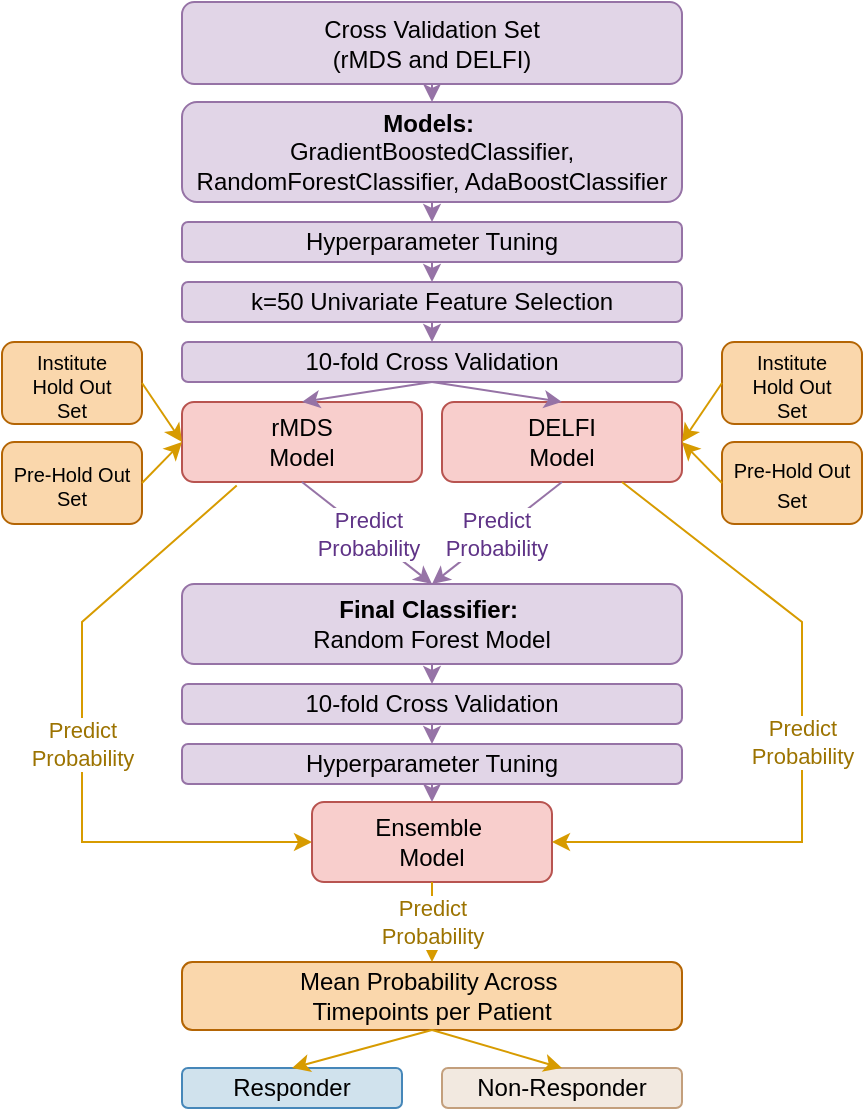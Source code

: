 <mxfile version="26.2.13">
  <diagram name="Page-1" id="-q89EJRB-zZkfKFPTA8b">
    <mxGraphModel dx="2068" dy="1192" grid="0" gridSize="10" guides="1" tooltips="1" connect="1" arrows="1" fold="1" page="1" pageScale="1" pageWidth="850" pageHeight="1100" math="0" shadow="0">
      <root>
        <mxCell id="0" />
        <mxCell id="1" parent="0" />
        <mxCell id="u-hOhd4zWrTqsM9MsUmE-5" value="" style="endArrow=classic;html=1;rounded=0;exitX=0.5;exitY=1;exitDx=0;exitDy=0;entryX=0.5;entryY=0;entryDx=0;entryDy=0;fillColor=#e1d5e7;strokeColor=#9673a6;" parent="1" source="saoKBA29gPFnScVLsJrS-1" target="u-hOhd4zWrTqsM9MsUmE-7" edge="1">
          <mxGeometry width="50" height="50" relative="1" as="geometry">
            <mxPoint x="347" y="57" as="sourcePoint" />
            <mxPoint x="422" y="58" as="targetPoint" />
          </mxGeometry>
        </mxCell>
        <mxCell id="u-hOhd4zWrTqsM9MsUmE-7" value="&lt;b&gt;Models:&amp;nbsp;&lt;/b&gt;&lt;div&gt;GradientBoostedClassifier, RandomForestClassifier, AdaBoostClassifier&lt;/div&gt;" style="rounded=1;whiteSpace=wrap;html=1;fillColor=#e1d5e7;strokeColor=#9673a6;" parent="1" vertex="1">
          <mxGeometry x="292" y="68" width="250" height="50" as="geometry" />
        </mxCell>
        <mxCell id="u-hOhd4zWrTqsM9MsUmE-9" value="Hyperparameter Tuning" style="rounded=1;whiteSpace=wrap;html=1;fillColor=#e1d5e7;strokeColor=#9673a6;" parent="1" vertex="1">
          <mxGeometry x="292" y="128" width="250" height="20" as="geometry" />
        </mxCell>
        <mxCell id="u-hOhd4zWrTqsM9MsUmE-10" value="k=50 Univariate Feature Selection" style="rounded=1;whiteSpace=wrap;html=1;fillColor=#e1d5e7;strokeColor=#9673a6;" parent="1" vertex="1">
          <mxGeometry x="292" y="158" width="250" height="20" as="geometry" />
        </mxCell>
        <mxCell id="u-hOhd4zWrTqsM9MsUmE-11" value="10-fold Cross Validation" style="rounded=1;whiteSpace=wrap;html=1;fillColor=#e1d5e7;strokeColor=#9673a6;" parent="1" vertex="1">
          <mxGeometry x="292" y="188" width="250" height="20" as="geometry" />
        </mxCell>
        <mxCell id="u-hOhd4zWrTqsM9MsUmE-15" value="DELFI&lt;div&gt;Model&lt;/div&gt;" style="rounded=1;whiteSpace=wrap;html=1;fillColor=#f8cecc;strokeColor=#b85450;" parent="1" vertex="1">
          <mxGeometry x="422" y="218" width="120" height="40" as="geometry" />
        </mxCell>
        <mxCell id="u-hOhd4zWrTqsM9MsUmE-16" value="rMDS&lt;div&gt;Model&lt;/div&gt;" style="rounded=1;whiteSpace=wrap;html=1;fillColor=#f8cecc;strokeColor=#b85450;" parent="1" vertex="1">
          <mxGeometry x="292" y="218" width="120" height="40" as="geometry" />
        </mxCell>
        <mxCell id="u-hOhd4zWrTqsM9MsUmE-17" value="" style="endArrow=classic;html=1;rounded=0;exitX=0.5;exitY=1;exitDx=0;exitDy=0;entryX=0.5;entryY=0;entryDx=0;entryDy=0;fillColor=#e1d5e7;strokeColor=#9673a6;" parent="1" source="u-hOhd4zWrTqsM9MsUmE-11" target="u-hOhd4zWrTqsM9MsUmE-16" edge="1">
          <mxGeometry width="50" height="50" relative="1" as="geometry">
            <mxPoint x="357" y="68" as="sourcePoint" />
            <mxPoint x="427" y="88" as="targetPoint" />
          </mxGeometry>
        </mxCell>
        <mxCell id="u-hOhd4zWrTqsM9MsUmE-18" value="" style="endArrow=classic;html=1;rounded=0;exitX=0.5;exitY=1;exitDx=0;exitDy=0;entryX=0.5;entryY=0;entryDx=0;entryDy=0;fillColor=#e1d5e7;strokeColor=#9673a6;" parent="1" source="u-hOhd4zWrTqsM9MsUmE-11" target="u-hOhd4zWrTqsM9MsUmE-15" edge="1">
          <mxGeometry width="50" height="50" relative="1" as="geometry">
            <mxPoint x="427" y="218" as="sourcePoint" />
            <mxPoint x="362" y="228" as="targetPoint" />
          </mxGeometry>
        </mxCell>
        <mxCell id="u-hOhd4zWrTqsM9MsUmE-19" value="&lt;b&gt;Final Classifier:&lt;/b&gt;&amp;nbsp;&lt;div&gt;Random Forest Model&lt;/div&gt;" style="rounded=1;whiteSpace=wrap;html=1;fillColor=#e1d5e7;strokeColor=#9673a6;" parent="1" vertex="1">
          <mxGeometry x="292" y="309" width="250" height="40" as="geometry" />
        </mxCell>
        <mxCell id="u-hOhd4zWrTqsM9MsUmE-20" value="Hyperparameter Tuning" style="rounded=1;whiteSpace=wrap;html=1;fillColor=#e1d5e7;strokeColor=#9673a6;" parent="1" vertex="1">
          <mxGeometry x="292" y="389" width="250" height="20" as="geometry" />
        </mxCell>
        <mxCell id="u-hOhd4zWrTqsM9MsUmE-21" value="10-fold Cross Validation" style="rounded=1;whiteSpace=wrap;html=1;fillColor=#e1d5e7;strokeColor=#9673a6;" parent="1" vertex="1">
          <mxGeometry x="292" y="359" width="250" height="20" as="geometry" />
        </mxCell>
        <mxCell id="u-hOhd4zWrTqsM9MsUmE-22" value="" style="endArrow=classic;html=1;rounded=0;exitX=0.5;exitY=1;exitDx=0;exitDy=0;entryX=0.5;entryY=0;entryDx=0;entryDy=0;fillColor=#e1d5e7;strokeColor=#9673a6;" parent="1" source="u-hOhd4zWrTqsM9MsUmE-7" target="u-hOhd4zWrTqsM9MsUmE-9" edge="1">
          <mxGeometry width="50" height="50" relative="1" as="geometry">
            <mxPoint x="357" y="68" as="sourcePoint" />
            <mxPoint x="427" y="88" as="targetPoint" />
          </mxGeometry>
        </mxCell>
        <mxCell id="u-hOhd4zWrTqsM9MsUmE-23" value="" style="endArrow=classic;html=1;rounded=0;exitX=0.5;exitY=1;exitDx=0;exitDy=0;entryX=0.5;entryY=0;entryDx=0;entryDy=0;fillColor=#e1d5e7;strokeColor=#9673a6;" parent="1" source="u-hOhd4zWrTqsM9MsUmE-9" target="u-hOhd4zWrTqsM9MsUmE-10" edge="1">
          <mxGeometry width="50" height="50" relative="1" as="geometry">
            <mxPoint x="357" y="68" as="sourcePoint" />
            <mxPoint x="427" y="88" as="targetPoint" />
          </mxGeometry>
        </mxCell>
        <mxCell id="u-hOhd4zWrTqsM9MsUmE-24" value="" style="endArrow=classic;html=1;rounded=0;exitX=0.5;exitY=1;exitDx=0;exitDy=0;entryX=0.5;entryY=0;entryDx=0;entryDy=0;fillColor=#e1d5e7;strokeColor=#9673a6;" parent="1" source="u-hOhd4zWrTqsM9MsUmE-10" target="u-hOhd4zWrTqsM9MsUmE-11" edge="1">
          <mxGeometry width="50" height="50" relative="1" as="geometry">
            <mxPoint x="427" y="158" as="sourcePoint" />
            <mxPoint x="427" y="168" as="targetPoint" />
          </mxGeometry>
        </mxCell>
        <mxCell id="u-hOhd4zWrTqsM9MsUmE-25" value="&lt;span style=&quot;color: rgb(95, 51, 135);&quot;&gt;Predict&lt;/span&gt;&lt;div&gt;&lt;span style=&quot;color: rgb(95, 51, 135);&quot;&gt;Probability&lt;/span&gt;&lt;/div&gt;" style="endArrow=classic;html=1;rounded=0;exitX=0.5;exitY=1;exitDx=0;exitDy=0;entryX=0.5;entryY=0;entryDx=0;entryDy=0;fillColor=#e1d5e7;strokeColor=#9673a6;" parent="1" source="u-hOhd4zWrTqsM9MsUmE-16" target="u-hOhd4zWrTqsM9MsUmE-19" edge="1">
          <mxGeometry width="50" height="50" relative="1" as="geometry">
            <mxPoint x="357" y="68" as="sourcePoint" />
            <mxPoint x="427" y="88" as="targetPoint" />
          </mxGeometry>
        </mxCell>
        <mxCell id="u-hOhd4zWrTqsM9MsUmE-27" value="" style="endArrow=classic;html=1;rounded=0;exitX=0.5;exitY=1;exitDx=0;exitDy=0;entryX=0.5;entryY=0;entryDx=0;entryDy=0;fillColor=#e1d5e7;strokeColor=#9673a6;" parent="1" source="u-hOhd4zWrTqsM9MsUmE-19" target="u-hOhd4zWrTqsM9MsUmE-21" edge="1">
          <mxGeometry width="50" height="50" relative="1" as="geometry">
            <mxPoint x="357" y="109" as="sourcePoint" />
            <mxPoint x="427" y="129" as="targetPoint" />
          </mxGeometry>
        </mxCell>
        <mxCell id="u-hOhd4zWrTqsM9MsUmE-28" value="" style="endArrow=classic;html=1;rounded=0;exitX=0.5;exitY=1;exitDx=0;exitDy=0;entryX=0.5;entryY=0;entryDx=0;entryDy=0;fillColor=#e1d5e7;strokeColor=#9673a6;" parent="1" source="u-hOhd4zWrTqsM9MsUmE-21" target="u-hOhd4zWrTqsM9MsUmE-20" edge="1">
          <mxGeometry width="50" height="50" relative="1" as="geometry">
            <mxPoint x="357" y="109" as="sourcePoint" />
            <mxPoint x="427" y="129" as="targetPoint" />
          </mxGeometry>
        </mxCell>
        <mxCell id="u-hOhd4zWrTqsM9MsUmE-29" value="&lt;span style=&quot;text-align: start; caret-color: rgb(0, 0, 0); color: rgb(0, 0, 0);&quot; data-end=&quot;1552&quot; data-start=&quot;1502&quot;&gt;Mean Probability Across&amp;nbsp;&lt;/span&gt;&lt;div&gt;&lt;span style=&quot;text-align: start; caret-color: rgb(0, 0, 0); color: rgb(0, 0, 0);&quot; data-end=&quot;1552&quot; data-start=&quot;1502&quot;&gt;Timepoints per Patient&lt;/span&gt;&lt;br&gt;&lt;/div&gt;" style="rounded=1;whiteSpace=wrap;html=1;fillColor=#fad7ac;strokeColor=#b46504;" parent="1" vertex="1">
          <mxGeometry x="292" y="498" width="250" height="34" as="geometry" />
        </mxCell>
        <mxCell id="u-hOhd4zWrTqsM9MsUmE-32" value="Responder" style="rounded=1;whiteSpace=wrap;html=1;fillColor=#D0E2ED;strokeColor=#4687B9;" parent="1" vertex="1">
          <mxGeometry x="292" y="551" width="110" height="20" as="geometry" />
        </mxCell>
        <mxCell id="u-hOhd4zWrTqsM9MsUmE-33" value="Non-Responder" style="rounded=1;whiteSpace=wrap;html=1;fillColor=#F2E9E0;strokeColor=#C39F7C;" parent="1" vertex="1">
          <mxGeometry x="422" y="551" width="120" height="20" as="geometry" />
        </mxCell>
        <mxCell id="u-hOhd4zWrTqsM9MsUmE-34" value="" style="endArrow=classic;html=1;rounded=0;exitX=0.5;exitY=1;exitDx=0;exitDy=0;entryX=0.5;entryY=0;entryDx=0;entryDy=0;fillColor=#ffe6cc;strokeColor=#d79b00;" parent="1" source="u-hOhd4zWrTqsM9MsUmE-29" target="u-hOhd4zWrTqsM9MsUmE-32" edge="1">
          <mxGeometry width="50" height="50" relative="1" as="geometry">
            <mxPoint x="367" y="108" as="sourcePoint" />
            <mxPoint x="437" y="128" as="targetPoint" />
          </mxGeometry>
        </mxCell>
        <mxCell id="u-hOhd4zWrTqsM9MsUmE-35" value="" style="endArrow=classic;html=1;rounded=0;exitX=0.5;exitY=1;exitDx=0;exitDy=0;entryX=0.5;entryY=0;entryDx=0;entryDy=0;fillColor=#ffe6cc;strokeColor=#d79b00;" parent="1" source="u-hOhd4zWrTqsM9MsUmE-29" target="u-hOhd4zWrTqsM9MsUmE-33" edge="1">
          <mxGeometry width="50" height="50" relative="1" as="geometry">
            <mxPoint x="502" y="108" as="sourcePoint" />
            <mxPoint x="437" y="128" as="targetPoint" />
          </mxGeometry>
        </mxCell>
        <mxCell id="saoKBA29gPFnScVLsJrS-1" value="Cross Validation Set&lt;div&gt;(rMDS and DELFI)&lt;/div&gt;" style="rounded=1;whiteSpace=wrap;html=1;fillColor=#e1d5e7;strokeColor=#9673a6;" parent="1" vertex="1">
          <mxGeometry x="292" y="18" width="250" height="41" as="geometry" />
        </mxCell>
        <mxCell id="saoKBA29gPFnScVLsJrS-2" value="&lt;div style=&quot;line-height: 100%;&quot;&gt;&lt;font style=&quot;font-size: 10px; line-height: 100%;&quot;&gt;Institute&lt;/font&gt;&lt;div&gt;&lt;font style=&quot;font-size: 10px; line-height: 100%;&quot;&gt;Hold Out&lt;/font&gt;&lt;/div&gt;&lt;div&gt;&lt;font style=&quot;font-size: 10px; line-height: 100%;&quot;&gt;Set&lt;/font&gt;&lt;/div&gt;&lt;/div&gt;" style="rounded=1;whiteSpace=wrap;html=1;fillColor=#fad7ac;strokeColor=#b46504;" parent="1" vertex="1">
          <mxGeometry x="202" y="188" width="70" height="41" as="geometry" />
        </mxCell>
        <mxCell id="saoKBA29gPFnScVLsJrS-4" value="&lt;div style=&quot;line-height: 100%;&quot;&gt;&lt;font style=&quot;font-size: 10px; line-height: 100%;&quot;&gt;Pre-Hold Out&lt;/font&gt;&lt;div&gt;&lt;font style=&quot;font-size: 10px; line-height: 100%;&quot;&gt;Set&lt;/font&gt;&lt;/div&gt;&lt;/div&gt;" style="rounded=1;whiteSpace=wrap;html=1;fillColor=#fad7ac;strokeColor=#b46504;" parent="1" vertex="1">
          <mxGeometry x="202" y="238" width="70" height="41" as="geometry" />
        </mxCell>
        <mxCell id="MjESXEBcNiNaPKSN0CXR-1" value="&lt;div style=&quot;line-height: 100%;&quot;&gt;&lt;font style=&quot;font-size: 10px; line-height: 100%;&quot;&gt;Institute&lt;/font&gt;&lt;div&gt;&lt;font style=&quot;font-size: 10px; line-height: 100%;&quot;&gt;Hold Out&lt;/font&gt;&lt;/div&gt;&lt;div&gt;&lt;font style=&quot;font-size: 10px; line-height: 100%;&quot;&gt;Set&lt;/font&gt;&lt;/div&gt;&lt;/div&gt;" style="rounded=1;whiteSpace=wrap;html=1;fillColor=#fad7ac;strokeColor=#b46504;" parent="1" vertex="1">
          <mxGeometry x="562" y="188" width="70" height="41" as="geometry" />
        </mxCell>
        <mxCell id="MjESXEBcNiNaPKSN0CXR-2" value="&lt;font style=&quot;font-size: 10px; line-height: 100%;&quot;&gt;Pre-Hold Out&lt;/font&gt;&lt;div&gt;&lt;font style=&quot;font-size: 10px; line-height: 100%;&quot;&gt;Set&lt;/font&gt;&lt;/div&gt;" style="rounded=1;whiteSpace=wrap;html=1;fillColor=#fad7ac;strokeColor=#b46504;" parent="1" vertex="1">
          <mxGeometry x="562" y="238" width="70" height="41" as="geometry" />
        </mxCell>
        <mxCell id="MjESXEBcNiNaPKSN0CXR-3" value="" style="endArrow=classic;html=1;rounded=0;exitX=1;exitY=0.5;exitDx=0;exitDy=0;entryX=0;entryY=0.5;entryDx=0;entryDy=0;fillColor=#ffe6cc;strokeColor=#d79b00;" parent="1" source="saoKBA29gPFnScVLsJrS-2" target="u-hOhd4zWrTqsM9MsUmE-16" edge="1">
          <mxGeometry width="50" height="50" relative="1" as="geometry">
            <mxPoint x="297" y="339" as="sourcePoint" />
            <mxPoint x="232" y="349" as="targetPoint" />
          </mxGeometry>
        </mxCell>
        <mxCell id="MjESXEBcNiNaPKSN0CXR-4" value="" style="endArrow=classic;html=1;rounded=0;exitX=1;exitY=0.5;exitDx=0;exitDy=0;entryX=0;entryY=0.5;entryDx=0;entryDy=0;fillColor=#ffe6cc;strokeColor=#d79b00;" parent="1" source="saoKBA29gPFnScVLsJrS-4" target="u-hOhd4zWrTqsM9MsUmE-16" edge="1">
          <mxGeometry width="50" height="50" relative="1" as="geometry">
            <mxPoint x="282" y="219" as="sourcePoint" />
            <mxPoint x="302" y="248" as="targetPoint" />
          </mxGeometry>
        </mxCell>
        <mxCell id="MjESXEBcNiNaPKSN0CXR-5" value="" style="endArrow=classic;html=1;rounded=0;exitX=0;exitY=0.5;exitDx=0;exitDy=0;entryX=1;entryY=0.5;entryDx=0;entryDy=0;fillColor=#ffe6cc;strokeColor=#d79b00;" parent="1" source="MjESXEBcNiNaPKSN0CXR-1" target="u-hOhd4zWrTqsM9MsUmE-15" edge="1">
          <mxGeometry width="50" height="50" relative="1" as="geometry">
            <mxPoint x="282" y="269" as="sourcePoint" />
            <mxPoint x="302" y="248" as="targetPoint" />
          </mxGeometry>
        </mxCell>
        <mxCell id="MjESXEBcNiNaPKSN0CXR-6" value="" style="endArrow=classic;html=1;rounded=0;exitX=0;exitY=0.5;exitDx=0;exitDy=0;fillColor=#ffe6cc;strokeColor=#d79b00;" parent="1" source="MjESXEBcNiNaPKSN0CXR-2" edge="1">
          <mxGeometry width="50" height="50" relative="1" as="geometry">
            <mxPoint x="575" y="217" as="sourcePoint" />
            <mxPoint x="542" y="238" as="targetPoint" />
          </mxGeometry>
        </mxCell>
        <mxCell id="MjESXEBcNiNaPKSN0CXR-7" value="&lt;span style=&quot;color: rgb(156, 115, 0);&quot;&gt;Predict&lt;/span&gt;&lt;div&gt;&lt;span style=&quot;color: rgb(156, 115, 0);&quot;&gt;Probability&lt;/span&gt;&lt;/div&gt;" style="endArrow=classic;html=1;rounded=0;exitX=0.228;exitY=1.045;exitDx=0;exitDy=0;fillColor=#ffe6cc;strokeColor=#d79b00;entryX=0;entryY=0.5;entryDx=0;entryDy=0;exitPerimeter=0;" parent="1" source="u-hOhd4zWrTqsM9MsUmE-16" target="MjESXEBcNiNaPKSN0CXR-8" edge="1">
          <mxGeometry width="50" height="50" relative="1" as="geometry">
            <mxPoint x="292" y="328" as="sourcePoint" />
            <mxPoint x="292" y="466.778" as="targetPoint" />
            <Array as="points">
              <mxPoint x="242" y="328" />
              <mxPoint x="242" y="438" />
            </Array>
          </mxGeometry>
        </mxCell>
        <mxCell id="MjESXEBcNiNaPKSN0CXR-8" value="Ensemble&amp;nbsp;&lt;div&gt;Model&lt;/div&gt;" style="rounded=1;whiteSpace=wrap;html=1;fillColor=#f8cecc;strokeColor=#b85450;" parent="1" vertex="1">
          <mxGeometry x="357" y="418" width="120" height="40" as="geometry" />
        </mxCell>
        <mxCell id="MjESXEBcNiNaPKSN0CXR-12" value="&lt;span style=&quot;color: rgb(156, 115, 0);&quot;&gt;Predict&lt;/span&gt;&lt;div&gt;&lt;span style=&quot;color: rgb(156, 115, 0);&quot;&gt;Probability&lt;/span&gt;&lt;/div&gt;" style="endArrow=classic;html=1;rounded=0;exitX=0.75;exitY=1;exitDx=0;exitDy=0;fillColor=#ffe6cc;strokeColor=#d79b00;entryX=1;entryY=0.5;entryDx=0;entryDy=0;" parent="1" source="u-hOhd4zWrTqsM9MsUmE-15" target="MjESXEBcNiNaPKSN0CXR-8" edge="1">
          <mxGeometry width="50" height="50" relative="1" as="geometry">
            <mxPoint x="329" y="270" as="sourcePoint" />
            <mxPoint x="367" y="448" as="targetPoint" />
            <Array as="points">
              <mxPoint x="602" y="328" />
              <mxPoint x="602" y="438" />
            </Array>
          </mxGeometry>
        </mxCell>
        <mxCell id="MjESXEBcNiNaPKSN0CXR-14" value="" style="endArrow=classic;html=1;rounded=0;exitX=0.5;exitY=1;exitDx=0;exitDy=0;fillColor=#e1d5e7;strokeColor=#9673a6;" parent="1" source="u-hOhd4zWrTqsM9MsUmE-20" target="MjESXEBcNiNaPKSN0CXR-8" edge="1">
          <mxGeometry width="50" height="50" relative="1" as="geometry">
            <mxPoint x="427" y="188" as="sourcePoint" />
            <mxPoint x="427" y="198" as="targetPoint" />
          </mxGeometry>
        </mxCell>
        <mxCell id="MjESXEBcNiNaPKSN0CXR-15" value="&lt;span style=&quot;color: rgb(156, 115, 0);&quot;&gt;Predict&lt;/span&gt;&lt;div&gt;&lt;span style=&quot;color: rgb(156, 115, 0);&quot;&gt;Probability&lt;/span&gt;&lt;/div&gt;" style="endArrow=classic;html=1;rounded=0;exitX=0.5;exitY=1;exitDx=0;exitDy=0;entryX=0.5;entryY=0;entryDx=0;entryDy=0;fillColor=#ffe6cc;strokeColor=#d79b00;" parent="1" source="MjESXEBcNiNaPKSN0CXR-8" target="u-hOhd4zWrTqsM9MsUmE-29" edge="1">
          <mxGeometry width="50" height="50" relative="1" as="geometry">
            <mxPoint x="362" y="268" as="sourcePoint" />
            <mxPoint x="427" y="319" as="targetPoint" />
          </mxGeometry>
        </mxCell>
        <mxCell id="90awQQxGtELLUz0dgHXJ-79" value="&lt;span style=&quot;color: rgb(95, 51, 135);&quot;&gt;Predict&lt;/span&gt;&lt;div&gt;&lt;span style=&quot;color: rgb(95, 51, 135);&quot;&gt;Probability&lt;/span&gt;&lt;/div&gt;" style="endArrow=classic;html=1;rounded=0;exitX=0.5;exitY=1;exitDx=0;exitDy=0;entryX=0.5;entryY=0;entryDx=0;entryDy=0;fillColor=#e1d5e7;strokeColor=#9673a6;" parent="1" source="u-hOhd4zWrTqsM9MsUmE-15" target="u-hOhd4zWrTqsM9MsUmE-19" edge="1">
          <mxGeometry width="50" height="50" relative="1" as="geometry">
            <mxPoint x="362" y="268" as="sourcePoint" />
            <mxPoint x="427" y="319" as="targetPoint" />
          </mxGeometry>
        </mxCell>
      </root>
    </mxGraphModel>
  </diagram>
</mxfile>

